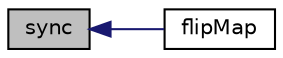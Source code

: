 digraph "sync"
{
  bgcolor="transparent";
  edge [fontname="Helvetica",fontsize="10",labelfontname="Helvetica",labelfontsize="10"];
  node [fontname="Helvetica",fontsize="10",shape=record];
  rankdir="LR";
  Node3893 [label="sync",height=0.2,width=0.4,color="black", fillcolor="grey75", style="filled", fontcolor="black"];
  Node3893 -> Node3894 [dir="back",color="midnightblue",fontsize="10",style="solid",fontname="Helvetica"];
  Node3894 [label="flipMap",height=0.2,width=0.4,color="black",URL="$a26585.html#a996e4df6a09881dbc50a7e1af0c65424"];
}
